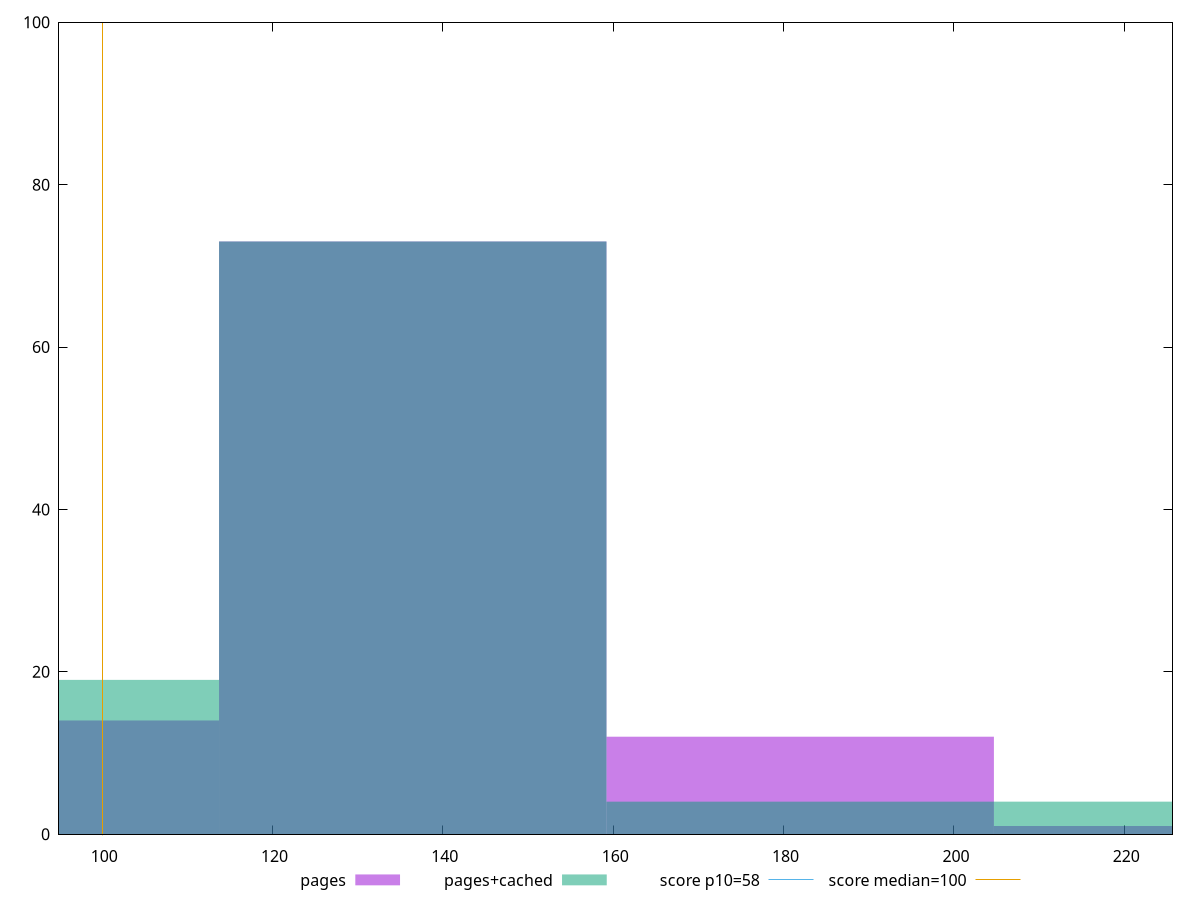 reset

$pages <<EOF
181.9549814622354 12
227.44372682779425 1
136.46623609667654 73
90.9774907311177 14
EOF

$pagesCached <<EOF
181.9549814622354 4
136.46623609667654 73
227.44372682779425 4
90.9774907311177 19
EOF

set key outside below
set boxwidth 45.48874536555885
set xrange [94.93333333333334:225.66666666666669]
set yrange [0:100]
set trange [0:100]
set style fill transparent solid 0.5 noborder

set parametric
set terminal svg size 640, 500 enhanced background rgb 'white'
set output "report_00025_2021-02-22T21:38:55.199Z/estimated-input-latency/comparison/histogram/0_vs_1.svg"

plot $pages title "pages" with boxes, \
     $pagesCached title "pages+cached" with boxes, \
     58,t title "score p10=58", \
     100,t title "score median=100"

reset
